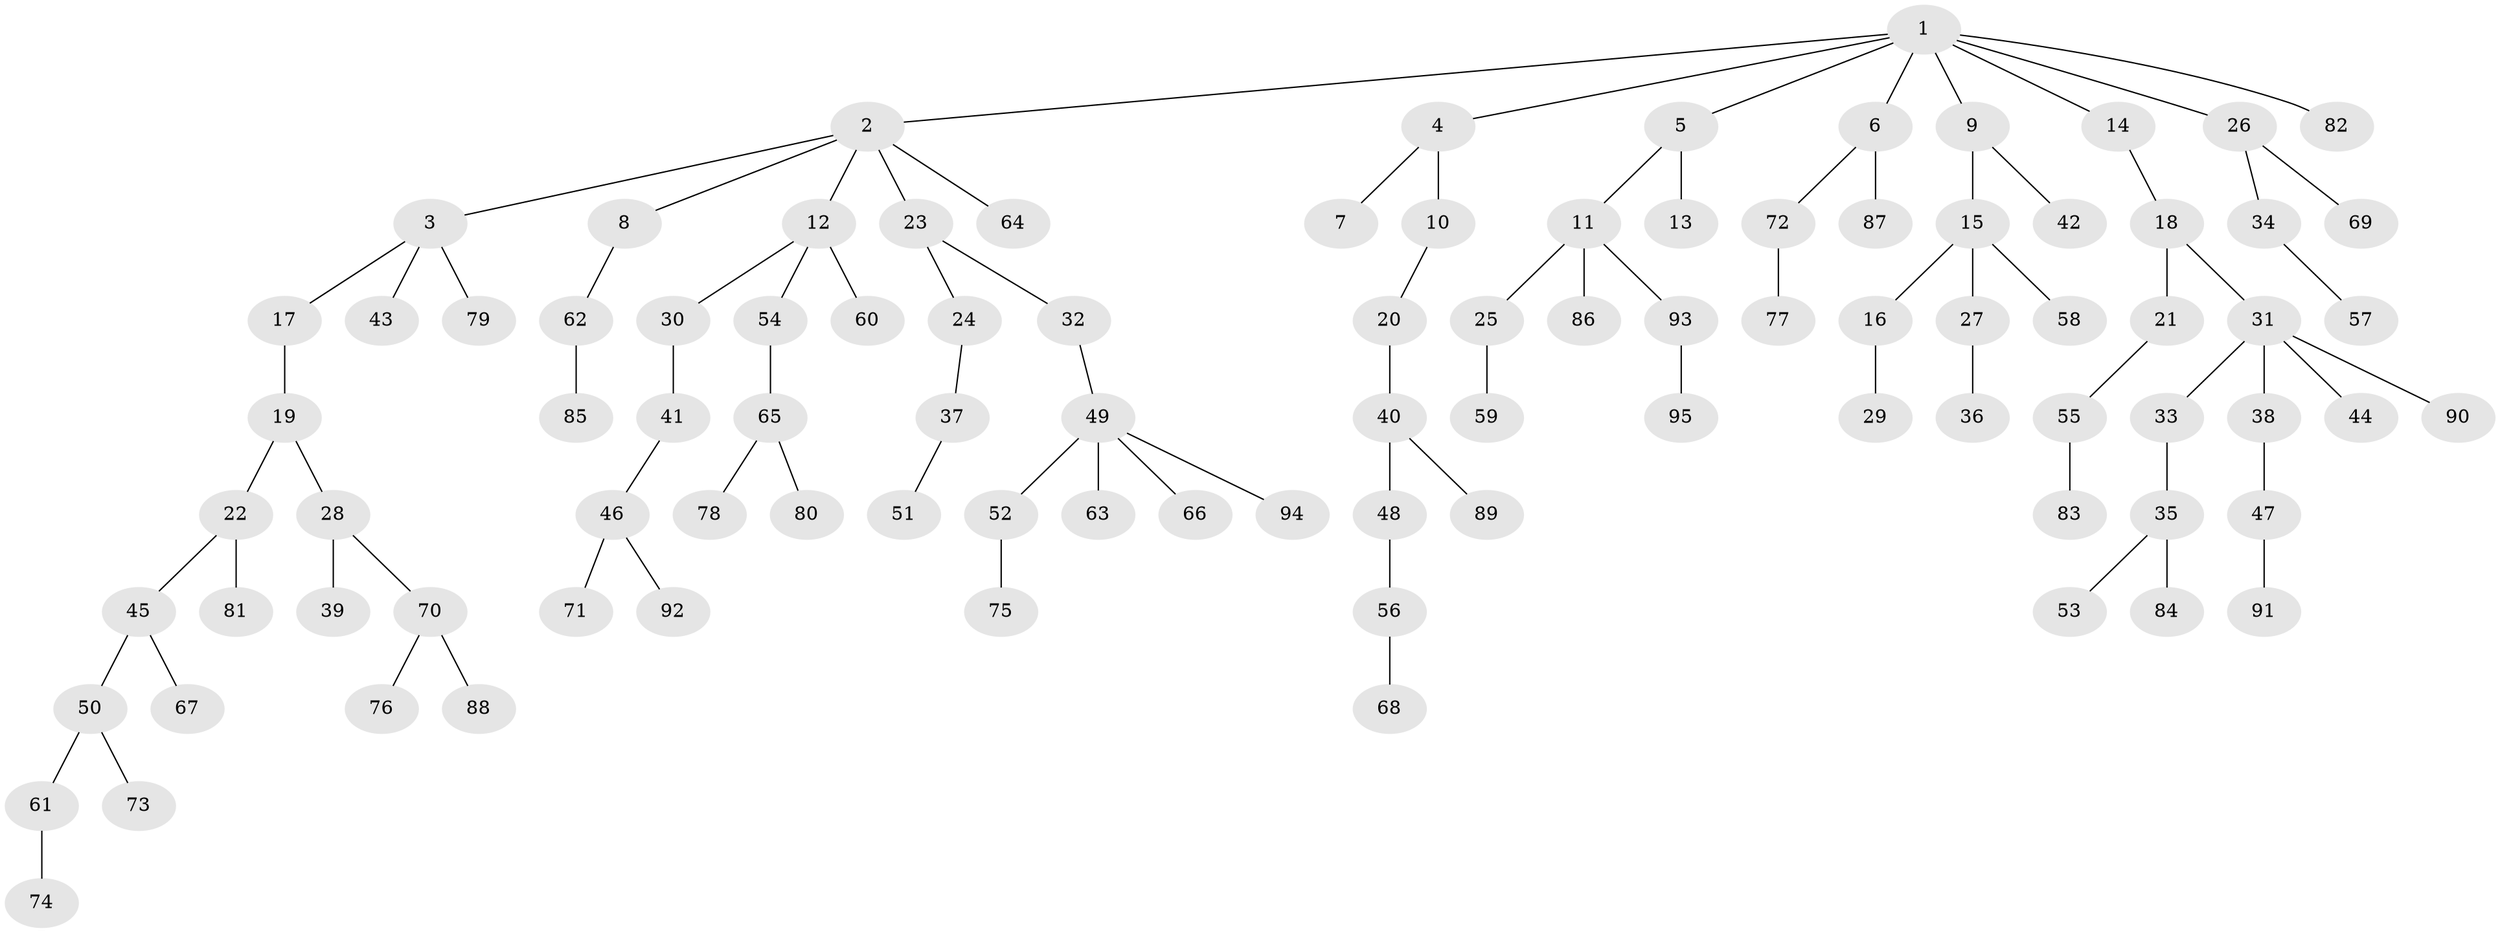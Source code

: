 // coarse degree distribution, {8: 0.031746031746031744, 3: 0.12698412698412698, 2: 0.2222222222222222, 5: 0.031746031746031744, 1: 0.5396825396825397, 4: 0.047619047619047616}
// Generated by graph-tools (version 1.1) at 2025/24/03/03/25 07:24:05]
// undirected, 95 vertices, 94 edges
graph export_dot {
graph [start="1"]
  node [color=gray90,style=filled];
  1;
  2;
  3;
  4;
  5;
  6;
  7;
  8;
  9;
  10;
  11;
  12;
  13;
  14;
  15;
  16;
  17;
  18;
  19;
  20;
  21;
  22;
  23;
  24;
  25;
  26;
  27;
  28;
  29;
  30;
  31;
  32;
  33;
  34;
  35;
  36;
  37;
  38;
  39;
  40;
  41;
  42;
  43;
  44;
  45;
  46;
  47;
  48;
  49;
  50;
  51;
  52;
  53;
  54;
  55;
  56;
  57;
  58;
  59;
  60;
  61;
  62;
  63;
  64;
  65;
  66;
  67;
  68;
  69;
  70;
  71;
  72;
  73;
  74;
  75;
  76;
  77;
  78;
  79;
  80;
  81;
  82;
  83;
  84;
  85;
  86;
  87;
  88;
  89;
  90;
  91;
  92;
  93;
  94;
  95;
  1 -- 2;
  1 -- 4;
  1 -- 5;
  1 -- 6;
  1 -- 9;
  1 -- 14;
  1 -- 26;
  1 -- 82;
  2 -- 3;
  2 -- 8;
  2 -- 12;
  2 -- 23;
  2 -- 64;
  3 -- 17;
  3 -- 43;
  3 -- 79;
  4 -- 7;
  4 -- 10;
  5 -- 11;
  5 -- 13;
  6 -- 72;
  6 -- 87;
  8 -- 62;
  9 -- 15;
  9 -- 42;
  10 -- 20;
  11 -- 25;
  11 -- 86;
  11 -- 93;
  12 -- 30;
  12 -- 54;
  12 -- 60;
  14 -- 18;
  15 -- 16;
  15 -- 27;
  15 -- 58;
  16 -- 29;
  17 -- 19;
  18 -- 21;
  18 -- 31;
  19 -- 22;
  19 -- 28;
  20 -- 40;
  21 -- 55;
  22 -- 45;
  22 -- 81;
  23 -- 24;
  23 -- 32;
  24 -- 37;
  25 -- 59;
  26 -- 34;
  26 -- 69;
  27 -- 36;
  28 -- 39;
  28 -- 70;
  30 -- 41;
  31 -- 33;
  31 -- 38;
  31 -- 44;
  31 -- 90;
  32 -- 49;
  33 -- 35;
  34 -- 57;
  35 -- 53;
  35 -- 84;
  37 -- 51;
  38 -- 47;
  40 -- 48;
  40 -- 89;
  41 -- 46;
  45 -- 50;
  45 -- 67;
  46 -- 71;
  46 -- 92;
  47 -- 91;
  48 -- 56;
  49 -- 52;
  49 -- 63;
  49 -- 66;
  49 -- 94;
  50 -- 61;
  50 -- 73;
  52 -- 75;
  54 -- 65;
  55 -- 83;
  56 -- 68;
  61 -- 74;
  62 -- 85;
  65 -- 78;
  65 -- 80;
  70 -- 76;
  70 -- 88;
  72 -- 77;
  93 -- 95;
}
